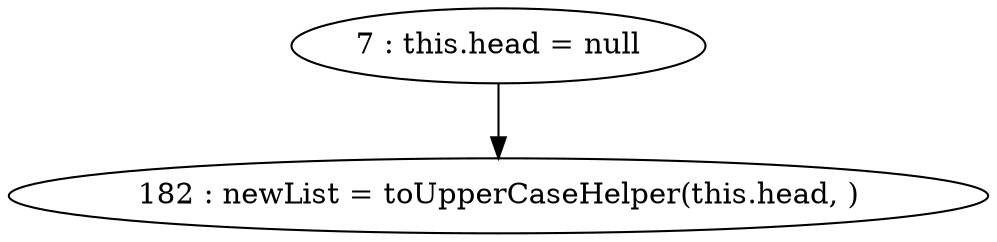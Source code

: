 digraph G {
"7 : this.head = null"
"7 : this.head = null" -> "182 : newList = toUpperCaseHelper(this.head, )"
"182 : newList = toUpperCaseHelper(this.head, )"
}
